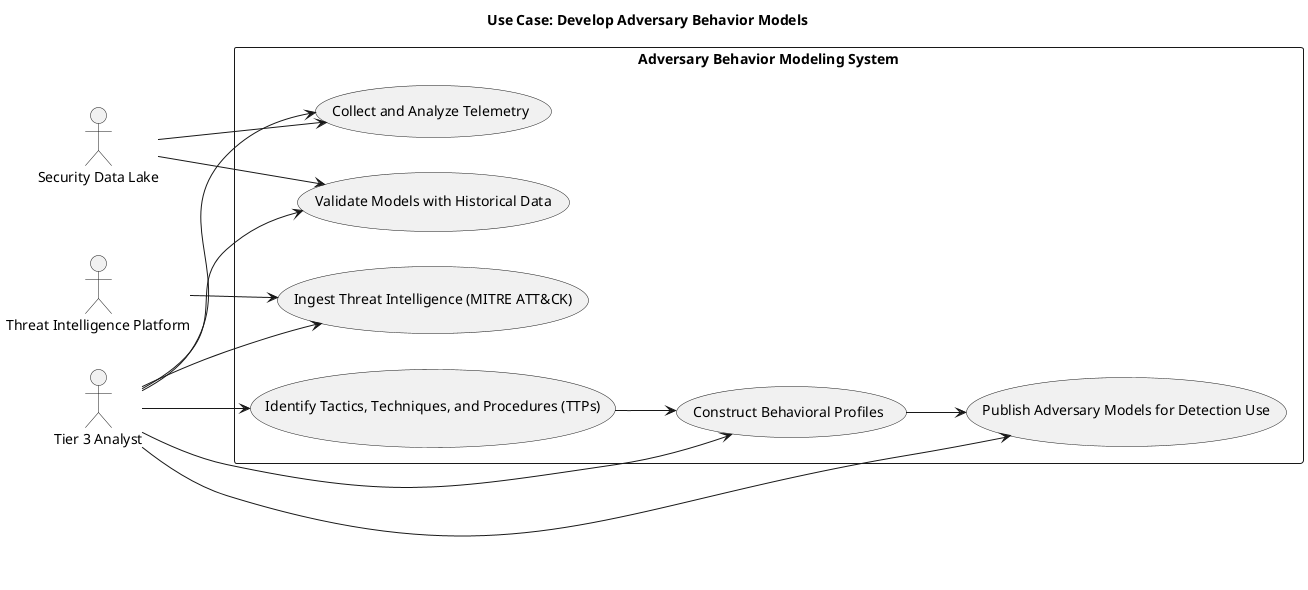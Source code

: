 @startuml
title Use Case: Develop Adversary Behavior Models
left to right direction

actor "Tier 3 Analyst" as Analyst
actor "Threat Intelligence Platform" as TIP
actor "Security Data Lake" as DataLake

rectangle "Adversary Behavior Modeling System" {
    usecase "Ingest Threat Intelligence (MITRE ATT&CK)" as UC1
    usecase "Collect and Analyze Telemetry" as UC2
    usecase "Identify Tactics, Techniques, and Procedures (TTPs)" as UC3
    usecase "Construct Behavioral Profiles" as UC4
    usecase "Validate Models with Historical Data" as UC5
    usecase "Publish Adversary Models for Detection Use" as UC6
}

Analyst --> UC1
Analyst --> UC2
Analyst --> UC3
Analyst --> UC4
Analyst --> UC5
Analyst --> UC6

TIP --> UC1
DataLake --> UC2
DataLake --> UC5

UC3 --> UC4
UC4 --> UC6

@enduml
